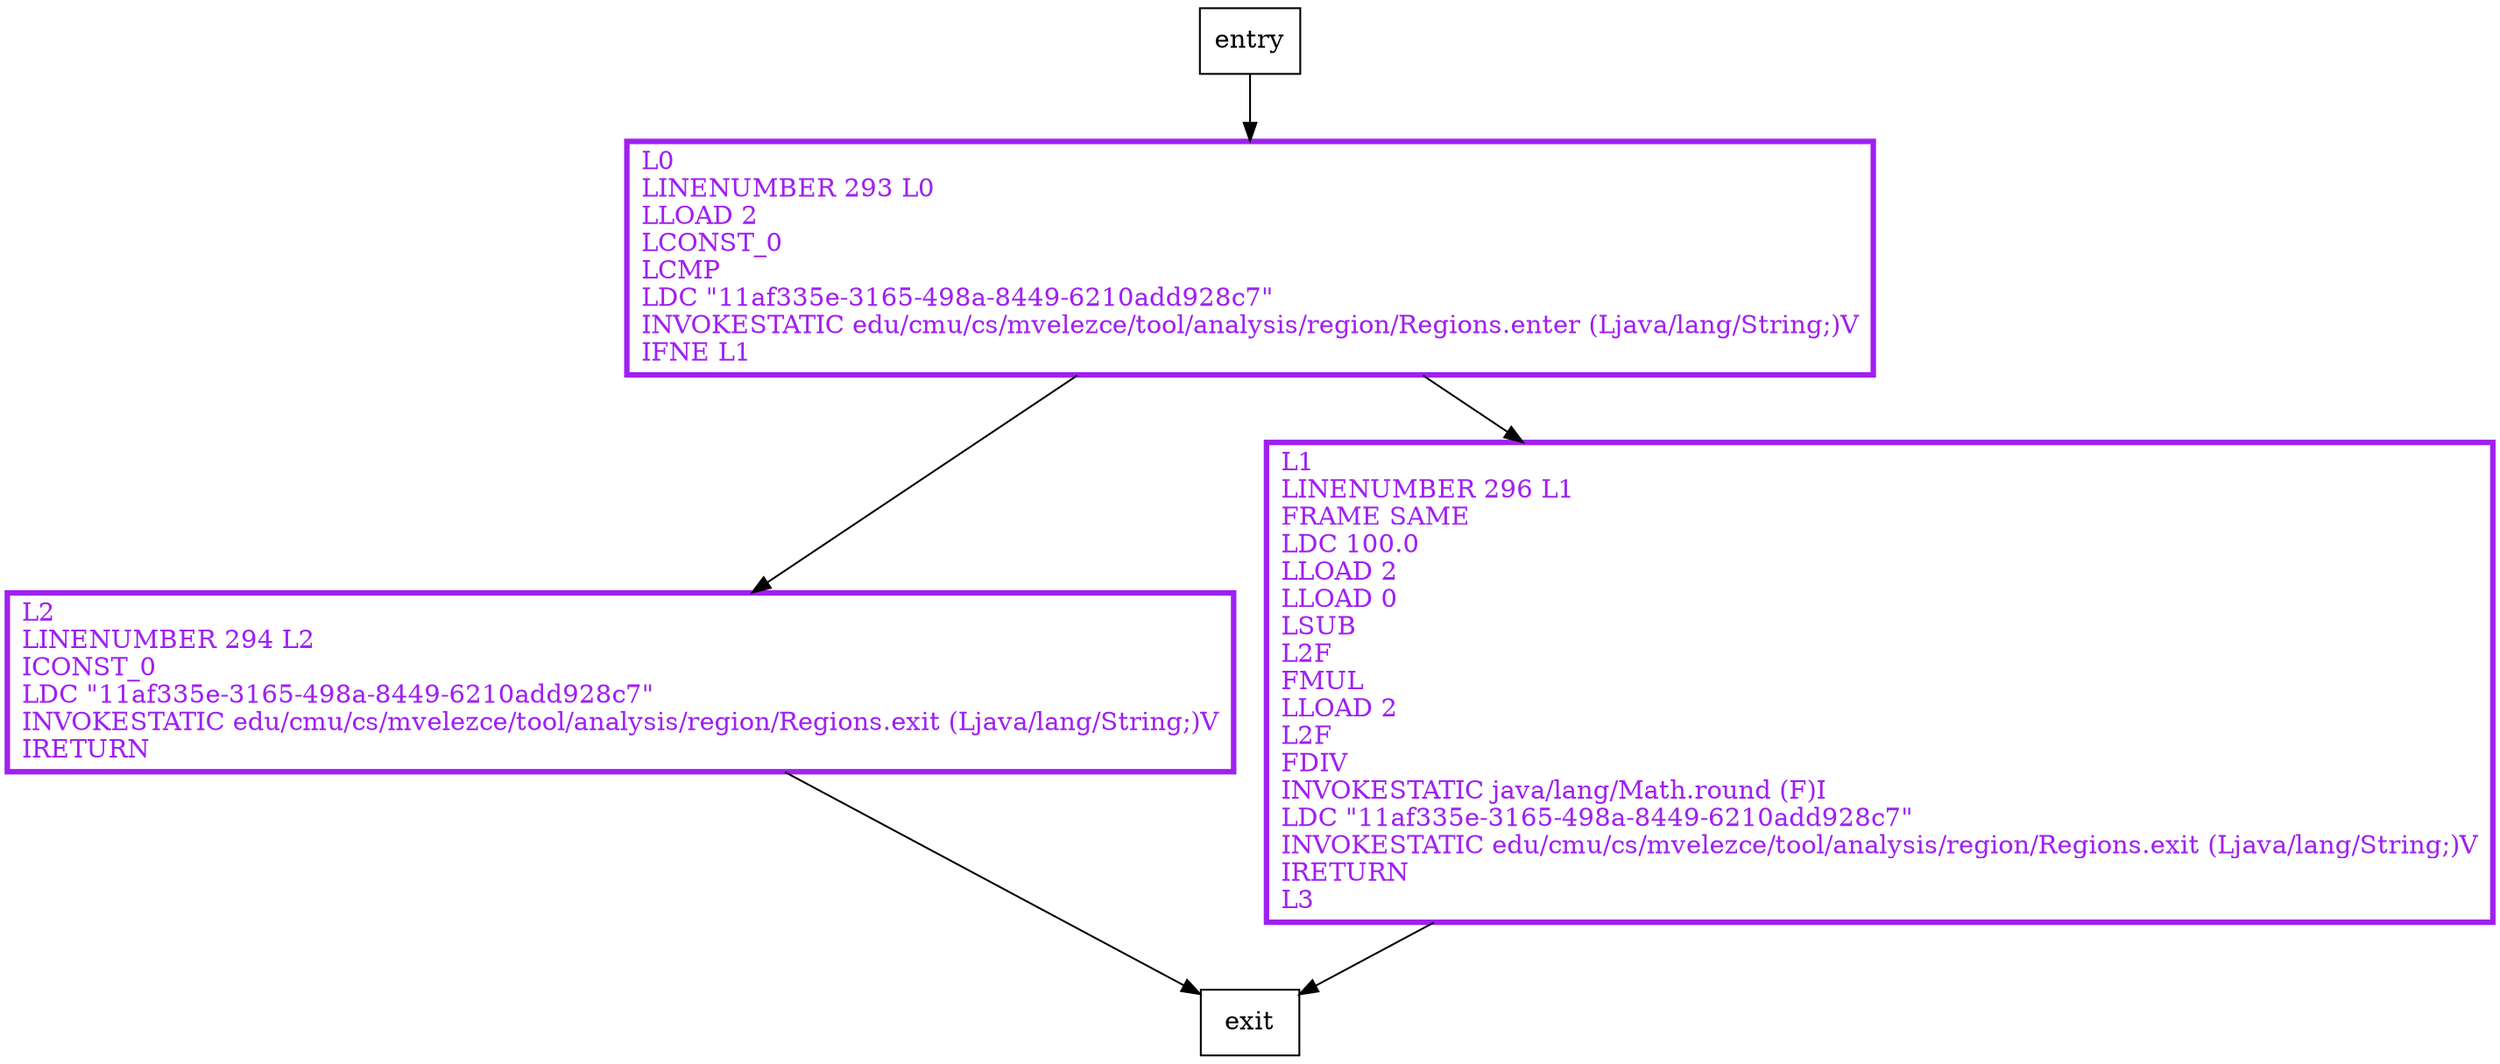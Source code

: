 digraph utilization {
node [shape=record];
1387462740 [label="L0\lLINENUMBER 293 L0\lLLOAD 2\lLCONST_0\lLCMP\lLDC \"11af335e-3165-498a-8449-6210add928c7\"\lINVOKESTATIC edu/cmu/cs/mvelezce/tool/analysis/region/Regions.enter (Ljava/lang/String;)V\lIFNE L1\l"];
2137741298 [label="L2\lLINENUMBER 294 L2\lICONST_0\lLDC \"11af335e-3165-498a-8449-6210add928c7\"\lINVOKESTATIC edu/cmu/cs/mvelezce/tool/analysis/region/Regions.exit (Ljava/lang/String;)V\lIRETURN\l"];
340715687 [label="L1\lLINENUMBER 296 L1\lFRAME SAME\lLDC 100.0\lLLOAD 2\lLLOAD 0\lLSUB\lL2F\lFMUL\lLLOAD 2\lL2F\lFDIV\lINVOKESTATIC java/lang/Math.round (F)I\lLDC \"11af335e-3165-498a-8449-6210add928c7\"\lINVOKESTATIC edu/cmu/cs/mvelezce/tool/analysis/region/Regions.exit (Ljava/lang/String;)V\lIRETURN\lL3\l"];
entry;
exit;
entry -> 1387462740;
1387462740 -> 2137741298;
1387462740 -> 340715687;
2137741298 -> exit;
340715687 -> exit;
1387462740[fontcolor="purple", penwidth=3, color="purple"];
2137741298[fontcolor="purple", penwidth=3, color="purple"];
340715687[fontcolor="purple", penwidth=3, color="purple"];
}
